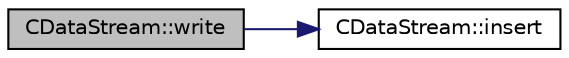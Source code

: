 digraph "CDataStream::write"
{
  edge [fontname="Helvetica",fontsize="10",labelfontname="Helvetica",labelfontsize="10"];
  node [fontname="Helvetica",fontsize="10",shape=record];
  rankdir="LR";
  Node150 [label="CDataStream::write",height=0.2,width=0.4,color="black", fillcolor="grey75", style="filled", fontcolor="black"];
  Node150 -> Node151 [color="midnightblue",fontsize="10",style="solid",fontname="Helvetica"];
  Node151 [label="CDataStream::insert",height=0.2,width=0.4,color="black", fillcolor="white", style="filled",URL="$d5/d41/class_c_data_stream.html#a191a18802fbc0861ae118d79d33088dc"];
}
